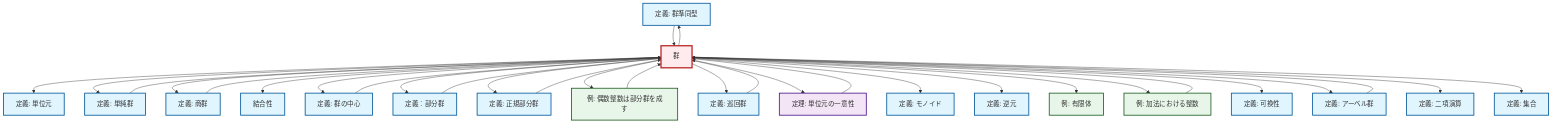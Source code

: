 graph TD
    classDef definition fill:#e1f5fe,stroke:#01579b,stroke-width:2px
    classDef theorem fill:#f3e5f5,stroke:#4a148c,stroke-width:2px
    classDef axiom fill:#fff3e0,stroke:#e65100,stroke-width:2px
    classDef example fill:#e8f5e9,stroke:#1b5e20,stroke-width:2px
    classDef current fill:#ffebee,stroke:#b71c1c,stroke-width:3px
    def-homomorphism["定義: 群準同型"]:::definition
    def-abelian-group["定義: アーベル群"]:::definition
    def-monoid["定義: モノイド"]:::definition
    def-set["定義: 集合"]:::definition
    def-quotient-group["定義: 商群"]:::definition
    def-subgroup["定義：部分群"]:::definition
    ex-integers-addition["例: 加法における整数"]:::example
    def-inverse-element["定義: 逆元"]:::definition
    def-commutativity["定義: 可換性"]:::definition
    thm-unique-identity["定理: 単位元の一意性"]:::theorem
    def-binary-operation["定義: 二項演算"]:::definition
    def-center-of-group["定義: 群の中心"]:::definition
    def-simple-group["定義: 単純群"]:::definition
    def-normal-subgroup["定義: 正規部分群"]:::definition
    def-group["群"]:::definition
    ex-finite-field["例: 有限体"]:::example
    ex-even-integers-subgroup["例: 偶数整数は部分群を成す"]:::example
    def-associativity["結合性"]:::definition
    def-cyclic-group["定義: 巡回群"]:::definition
    def-identity-element["定義: 単位元"]:::definition
    thm-unique-identity --> def-group
    def-cyclic-group --> def-group
    def-group --> def-identity-element
    def-group --> def-simple-group
    def-group --> def-quotient-group
    def-subgroup --> def-group
    def-group --> def-associativity
    def-group --> def-center-of-group
    def-group --> def-subgroup
    def-homomorphism --> def-group
    def-group --> def-normal-subgroup
    def-group --> ex-even-integers-subgroup
    ex-even-integers-subgroup --> def-group
    def-group --> def-cyclic-group
    def-group --> thm-unique-identity
    def-normal-subgroup --> def-group
    def-group --> def-monoid
    def-abelian-group --> def-group
    def-group --> def-homomorphism
    def-group --> def-inverse-element
    def-group --> ex-finite-field
    def-simple-group --> def-group
    def-center-of-group --> def-group
    def-group --> ex-integers-addition
    def-group --> def-commutativity
    def-group --> def-abelian-group
    def-quotient-group --> def-group
    def-group --> def-binary-operation
    def-group --> def-set
    ex-integers-addition --> def-group
    class def-group current